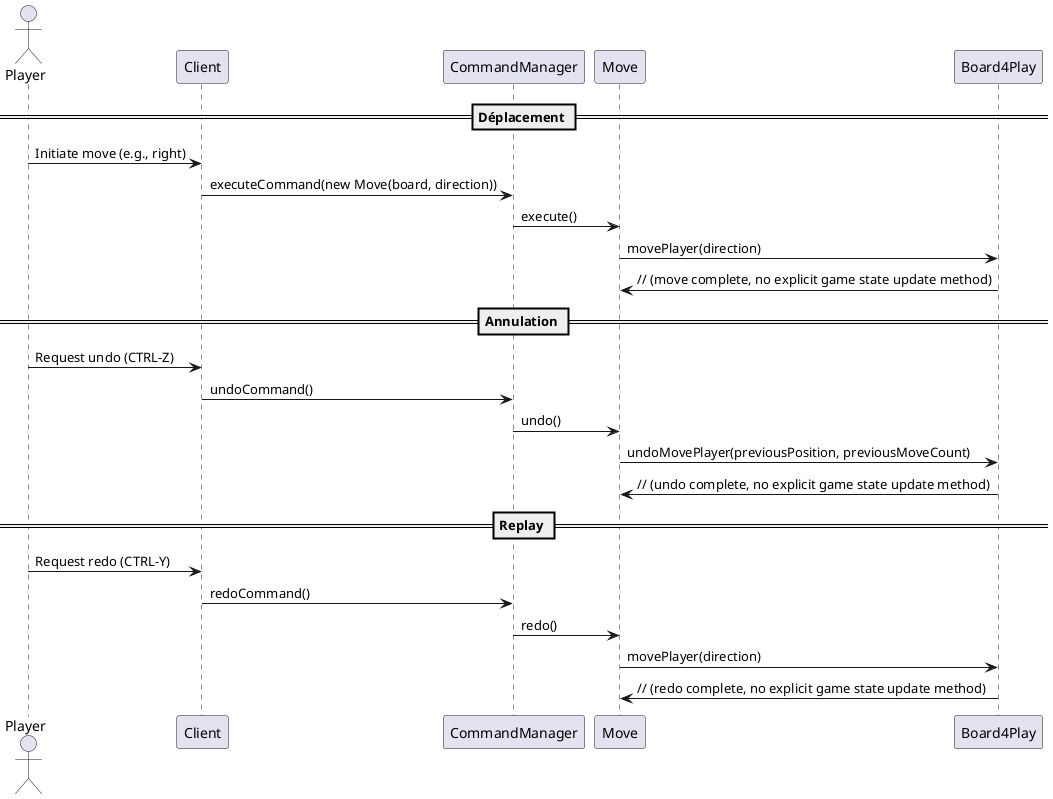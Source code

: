 @startuml
actor Player

participant Client
participant CommandManager
participant Move
participant Board4Play

== Déplacement ==
Player -> Client: Initiate move (e.g., right)
Client -> CommandManager: executeCommand(new Move(board, direction))
CommandManager -> Move: execute()
Move -> Board4Play: movePlayer(direction)
Board4Play -> Move: // (move complete, no explicit game state update method)

== Annulation ==
Player -> Client: Request undo (CTRL-Z)
Client -> CommandManager: undoCommand()
CommandManager -> Move: undo()
Move -> Board4Play: undoMovePlayer(previousPosition, previousMoveCount)
Board4Play -> Move: // (undo complete, no explicit game state update method)

== Replay ==
Player -> Client: Request redo (CTRL-Y)
Client -> CommandManager: redoCommand()
CommandManager -> Move: redo()
Move -> Board4Play: movePlayer(direction)
Board4Play -> Move: // (redo complete, no explicit game state update method)

@enduml